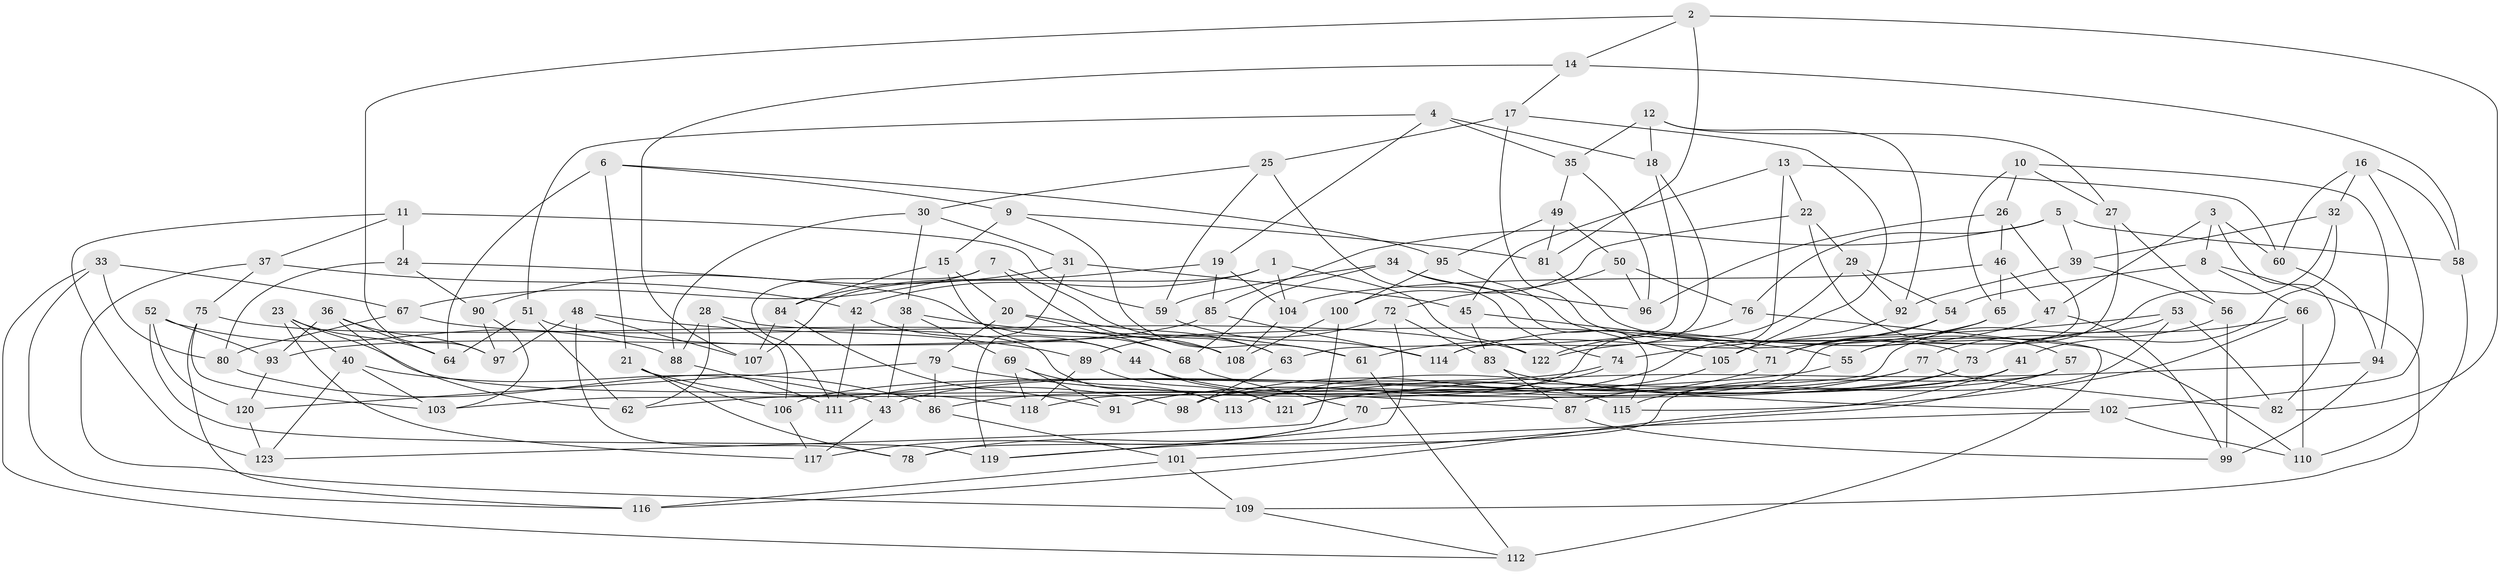 // Generated by graph-tools (version 1.1) at 2025/03/03/09/25 03:03:04]
// undirected, 123 vertices, 246 edges
graph export_dot {
graph [start="1"]
  node [color=gray90,style=filled];
  1;
  2;
  3;
  4;
  5;
  6;
  7;
  8;
  9;
  10;
  11;
  12;
  13;
  14;
  15;
  16;
  17;
  18;
  19;
  20;
  21;
  22;
  23;
  24;
  25;
  26;
  27;
  28;
  29;
  30;
  31;
  32;
  33;
  34;
  35;
  36;
  37;
  38;
  39;
  40;
  41;
  42;
  43;
  44;
  45;
  46;
  47;
  48;
  49;
  50;
  51;
  52;
  53;
  54;
  55;
  56;
  57;
  58;
  59;
  60;
  61;
  62;
  63;
  64;
  65;
  66;
  67;
  68;
  69;
  70;
  71;
  72;
  73;
  74;
  75;
  76;
  77;
  78;
  79;
  80;
  81;
  82;
  83;
  84;
  85;
  86;
  87;
  88;
  89;
  90;
  91;
  92;
  93;
  94;
  95;
  96;
  97;
  98;
  99;
  100;
  101;
  102;
  103;
  104;
  105;
  106;
  107;
  108;
  109;
  110;
  111;
  112;
  113;
  114;
  115;
  116;
  117;
  118;
  119;
  120;
  121;
  122;
  123;
  1 -- 42;
  1 -- 122;
  1 -- 107;
  1 -- 104;
  2 -- 14;
  2 -- 82;
  2 -- 97;
  2 -- 81;
  3 -- 8;
  3 -- 60;
  3 -- 47;
  3 -- 82;
  4 -- 19;
  4 -- 35;
  4 -- 51;
  4 -- 18;
  5 -- 58;
  5 -- 76;
  5 -- 85;
  5 -- 39;
  6 -- 9;
  6 -- 64;
  6 -- 95;
  6 -- 21;
  7 -- 108;
  7 -- 67;
  7 -- 111;
  7 -- 63;
  8 -- 109;
  8 -- 66;
  8 -- 54;
  9 -- 15;
  9 -- 81;
  9 -- 61;
  10 -- 27;
  10 -- 94;
  10 -- 65;
  10 -- 26;
  11 -- 59;
  11 -- 123;
  11 -- 37;
  11 -- 24;
  12 -- 27;
  12 -- 18;
  12 -- 92;
  12 -- 35;
  13 -- 45;
  13 -- 60;
  13 -- 22;
  13 -- 91;
  14 -- 107;
  14 -- 17;
  14 -- 58;
  15 -- 20;
  15 -- 44;
  15 -- 84;
  16 -- 60;
  16 -- 102;
  16 -- 58;
  16 -- 32;
  17 -- 25;
  17 -- 105;
  17 -- 73;
  18 -- 114;
  18 -- 63;
  19 -- 84;
  19 -- 85;
  19 -- 104;
  20 -- 79;
  20 -- 68;
  20 -- 63;
  21 -- 98;
  21 -- 78;
  21 -- 106;
  22 -- 29;
  22 -- 100;
  22 -- 57;
  23 -- 117;
  23 -- 40;
  23 -- 64;
  23 -- 118;
  24 -- 90;
  24 -- 80;
  24 -- 68;
  25 -- 59;
  25 -- 74;
  25 -- 30;
  26 -- 98;
  26 -- 46;
  26 -- 96;
  27 -- 55;
  27 -- 56;
  28 -- 88;
  28 -- 106;
  28 -- 113;
  28 -- 62;
  29 -- 54;
  29 -- 92;
  29 -- 118;
  30 -- 31;
  30 -- 88;
  30 -- 38;
  31 -- 45;
  31 -- 119;
  31 -- 90;
  32 -- 39;
  32 -- 55;
  32 -- 41;
  33 -- 116;
  33 -- 80;
  33 -- 67;
  33 -- 112;
  34 -- 68;
  34 -- 115;
  34 -- 96;
  34 -- 59;
  35 -- 96;
  35 -- 49;
  36 -- 64;
  36 -- 62;
  36 -- 97;
  36 -- 93;
  37 -- 42;
  37 -- 75;
  37 -- 109;
  38 -- 43;
  38 -- 69;
  38 -- 61;
  39 -- 92;
  39 -- 56;
  40 -- 103;
  40 -- 43;
  40 -- 123;
  41 -- 116;
  41 -- 70;
  41 -- 43;
  42 -- 111;
  42 -- 44;
  43 -- 117;
  44 -- 121;
  44 -- 115;
  45 -- 55;
  45 -- 83;
  46 -- 65;
  46 -- 47;
  46 -- 104;
  47 -- 122;
  47 -- 99;
  48 -- 78;
  48 -- 97;
  48 -- 89;
  48 -- 107;
  49 -- 95;
  49 -- 81;
  49 -- 50;
  50 -- 72;
  50 -- 76;
  50 -- 96;
  51 -- 62;
  51 -- 71;
  51 -- 64;
  52 -- 88;
  52 -- 119;
  52 -- 93;
  52 -- 120;
  53 -- 87;
  53 -- 103;
  53 -- 82;
  53 -- 74;
  54 -- 61;
  54 -- 71;
  55 -- 62;
  56 -- 99;
  56 -- 77;
  57 -- 113;
  57 -- 101;
  57 -- 78;
  58 -- 110;
  59 -- 114;
  60 -- 94;
  61 -- 112;
  63 -- 98;
  65 -- 71;
  65 -- 114;
  66 -- 115;
  66 -- 110;
  66 -- 73;
  67 -- 80;
  67 -- 122;
  68 -- 70;
  69 -- 118;
  69 -- 91;
  69 -- 113;
  70 -- 78;
  70 -- 117;
  71 -- 98;
  72 -- 83;
  72 -- 119;
  72 -- 89;
  73 -- 86;
  73 -- 115;
  74 -- 91;
  74 -- 106;
  75 -- 108;
  75 -- 103;
  75 -- 116;
  76 -- 112;
  76 -- 122;
  77 -- 82;
  77 -- 111;
  77 -- 113;
  79 -- 87;
  79 -- 120;
  79 -- 86;
  80 -- 86;
  81 -- 110;
  83 -- 102;
  83 -- 87;
  84 -- 107;
  84 -- 91;
  85 -- 93;
  85 -- 114;
  86 -- 101;
  87 -- 99;
  88 -- 111;
  89 -- 118;
  89 -- 121;
  90 -- 103;
  90 -- 97;
  92 -- 105;
  93 -- 120;
  94 -- 99;
  94 -- 121;
  95 -- 105;
  95 -- 100;
  100 -- 108;
  100 -- 123;
  101 -- 109;
  101 -- 116;
  102 -- 110;
  102 -- 119;
  104 -- 108;
  105 -- 121;
  106 -- 117;
  109 -- 112;
  120 -- 123;
}
